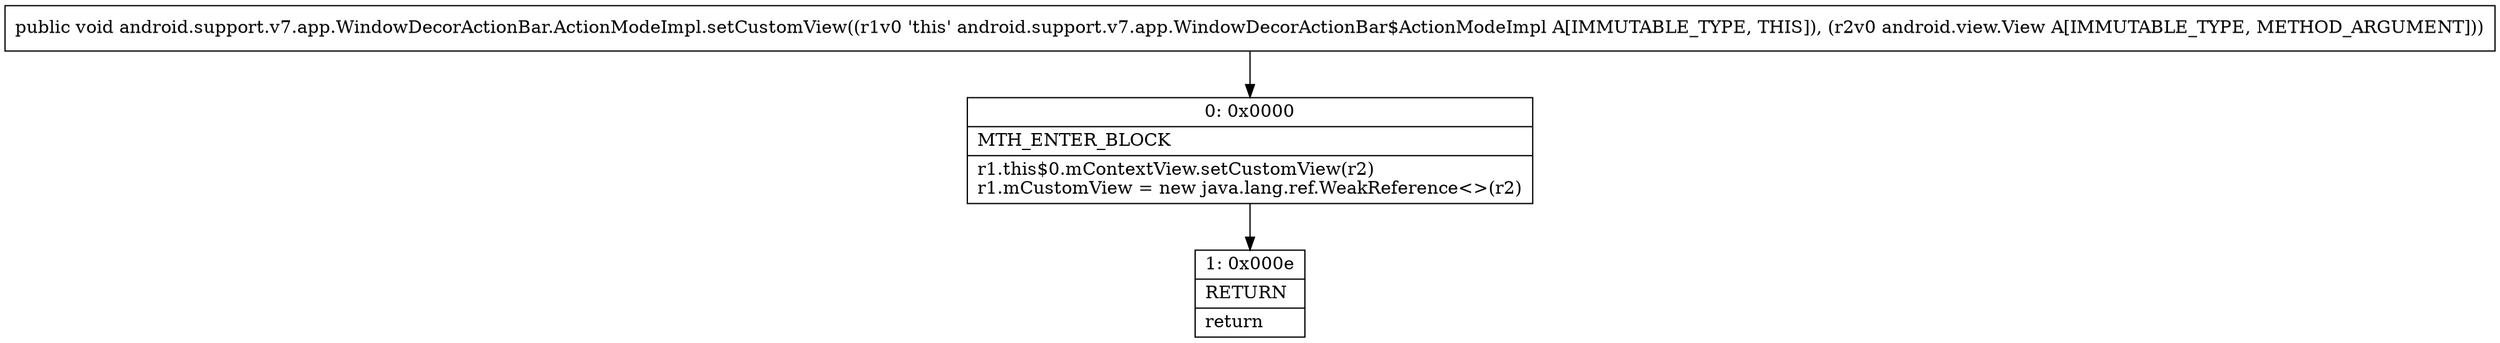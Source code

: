 digraph "CFG forandroid.support.v7.app.WindowDecorActionBar.ActionModeImpl.setCustomView(Landroid\/view\/View;)V" {
Node_0 [shape=record,label="{0\:\ 0x0000|MTH_ENTER_BLOCK\l|r1.this$0.mContextView.setCustomView(r2)\lr1.mCustomView = new java.lang.ref.WeakReference\<\>(r2)\l}"];
Node_1 [shape=record,label="{1\:\ 0x000e|RETURN\l|return\l}"];
MethodNode[shape=record,label="{public void android.support.v7.app.WindowDecorActionBar.ActionModeImpl.setCustomView((r1v0 'this' android.support.v7.app.WindowDecorActionBar$ActionModeImpl A[IMMUTABLE_TYPE, THIS]), (r2v0 android.view.View A[IMMUTABLE_TYPE, METHOD_ARGUMENT])) }"];
MethodNode -> Node_0;
Node_0 -> Node_1;
}

